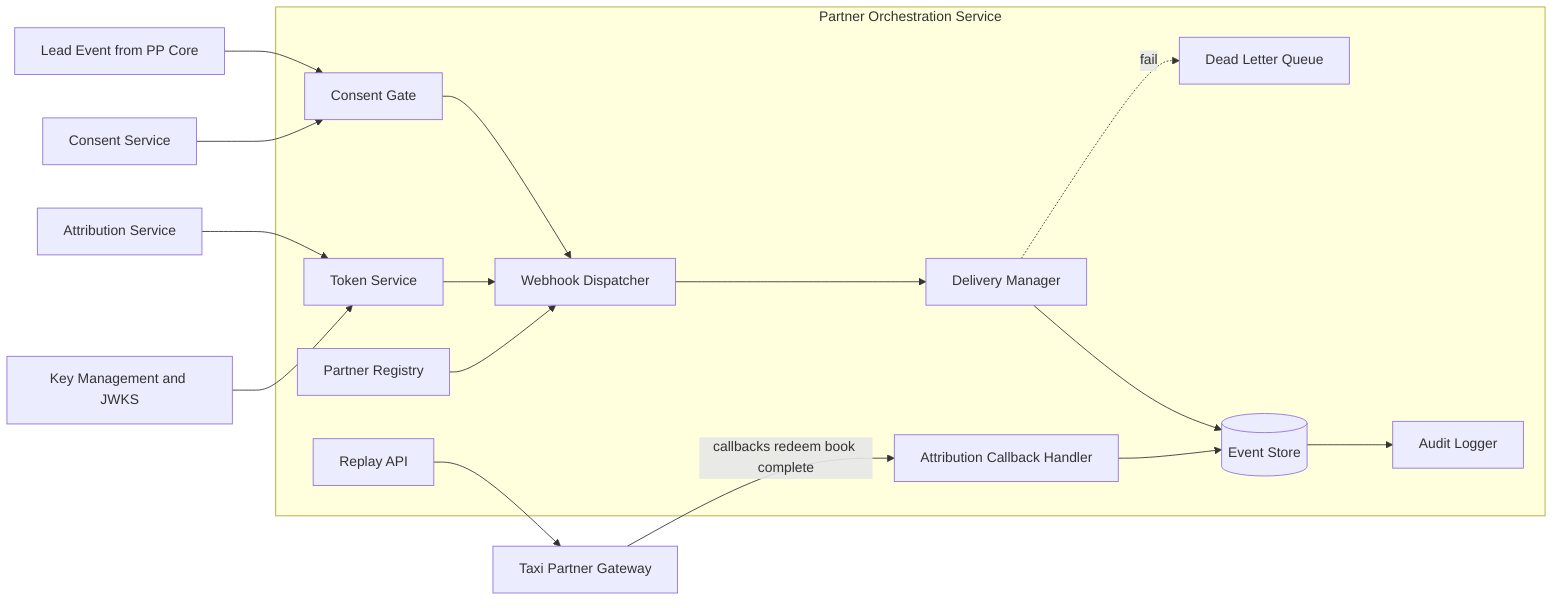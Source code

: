 flowchart LR

  %% ===== Container: Partner Orchestration =====
  subgraph Partner_Orchestration [Partner Orchestration Service]
    direction TB
    Registry[Partner Registry]
    ConsentGate[Consent Gate]
    TokenService[Token Service]
    Dispatcher[Webhook Dispatcher]
    Delivery[Delivery Manager]
    DLQ[Dead Letter Queue]
    ReplayAPI[Replay API]
    Callback[Attribution Callback Handler]
    Audit[Audit Logger]
    Store[(Event Store)]
  end

  %% ===== External collaborators =====
  LeadIn[Lead Event from PP Core]
  ConsentSvc[Consent Service]
  AttribSvc[Attribution Service]
  Keys[Key Management and JWKS]
  TaxiGW[Taxi Partner Gateway]

  %% ===== Core flow: produce and dispatch a lead =====
  LeadIn --> ConsentGate
  ConsentSvc --> ConsentGate
  ConsentGate --> Dispatcher
  TokenService --> Dispatcher
  Registry --> Dispatcher

  Dispatcher --> Delivery
  Delivery --> Store
  Delivery -.->|fail| DLQ
  ReplayAPI --> TaxiGW

  %% ===== Callbacks and reconciliation =====
  TaxiGW -->|callbacks redeem book complete| Callback
  Callback --> Store
  Store --> Audit

  %% ===== Support deps =====
  AttribSvc --> TokenService
  Keys --> TokenService